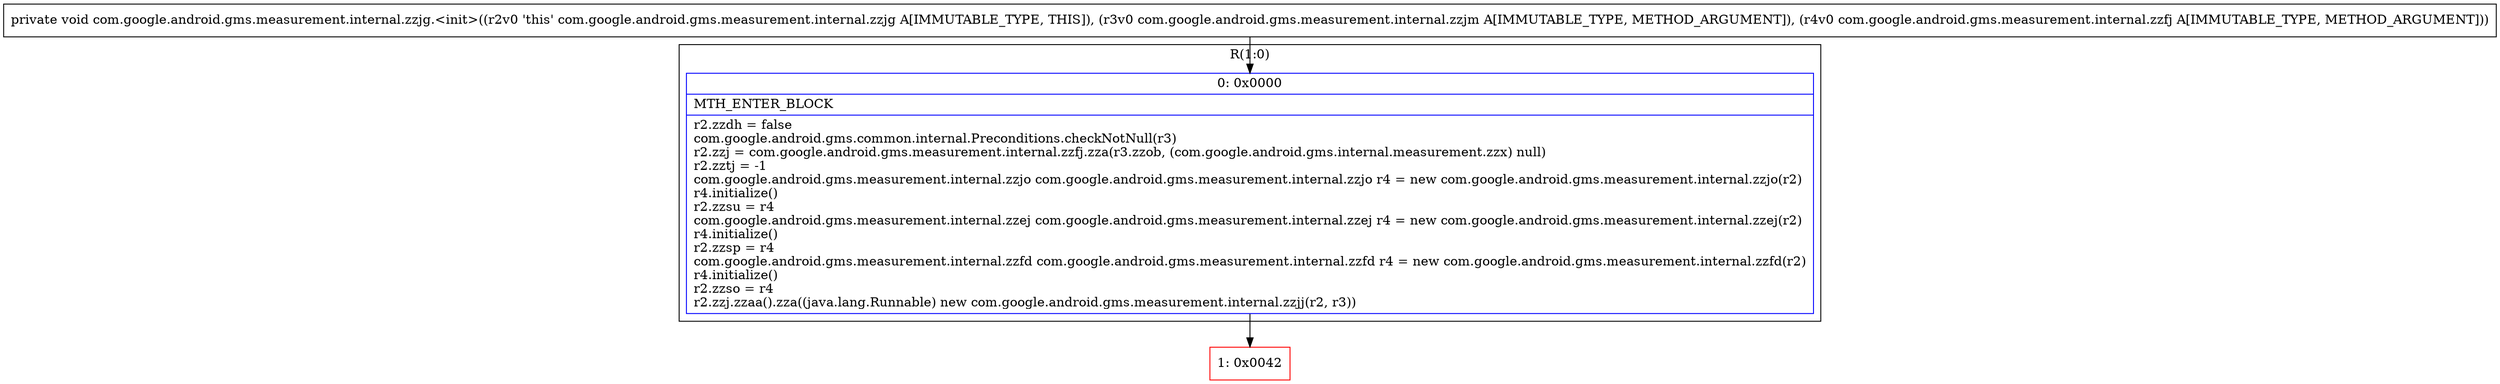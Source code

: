 digraph "CFG forcom.google.android.gms.measurement.internal.zzjg.\<init\>(Lcom\/google\/android\/gms\/measurement\/internal\/zzjm;Lcom\/google\/android\/gms\/measurement\/internal\/zzfj;)V" {
subgraph cluster_Region_1759212579 {
label = "R(1:0)";
node [shape=record,color=blue];
Node_0 [shape=record,label="{0\:\ 0x0000|MTH_ENTER_BLOCK\l|r2.zzdh = false\lcom.google.android.gms.common.internal.Preconditions.checkNotNull(r3)\lr2.zzj = com.google.android.gms.measurement.internal.zzfj.zza(r3.zzob, (com.google.android.gms.internal.measurement.zzx) null)\lr2.zztj = \-1\lcom.google.android.gms.measurement.internal.zzjo com.google.android.gms.measurement.internal.zzjo r4 = new com.google.android.gms.measurement.internal.zzjo(r2)\lr4.initialize()\lr2.zzsu = r4\lcom.google.android.gms.measurement.internal.zzej com.google.android.gms.measurement.internal.zzej r4 = new com.google.android.gms.measurement.internal.zzej(r2)\lr4.initialize()\lr2.zzsp = r4\lcom.google.android.gms.measurement.internal.zzfd com.google.android.gms.measurement.internal.zzfd r4 = new com.google.android.gms.measurement.internal.zzfd(r2)\lr4.initialize()\lr2.zzso = r4\lr2.zzj.zzaa().zza((java.lang.Runnable) new com.google.android.gms.measurement.internal.zzjj(r2, r3))\l}"];
}
Node_1 [shape=record,color=red,label="{1\:\ 0x0042}"];
MethodNode[shape=record,label="{private void com.google.android.gms.measurement.internal.zzjg.\<init\>((r2v0 'this' com.google.android.gms.measurement.internal.zzjg A[IMMUTABLE_TYPE, THIS]), (r3v0 com.google.android.gms.measurement.internal.zzjm A[IMMUTABLE_TYPE, METHOD_ARGUMENT]), (r4v0 com.google.android.gms.measurement.internal.zzfj A[IMMUTABLE_TYPE, METHOD_ARGUMENT])) }"];
MethodNode -> Node_0;
Node_0 -> Node_1;
}


